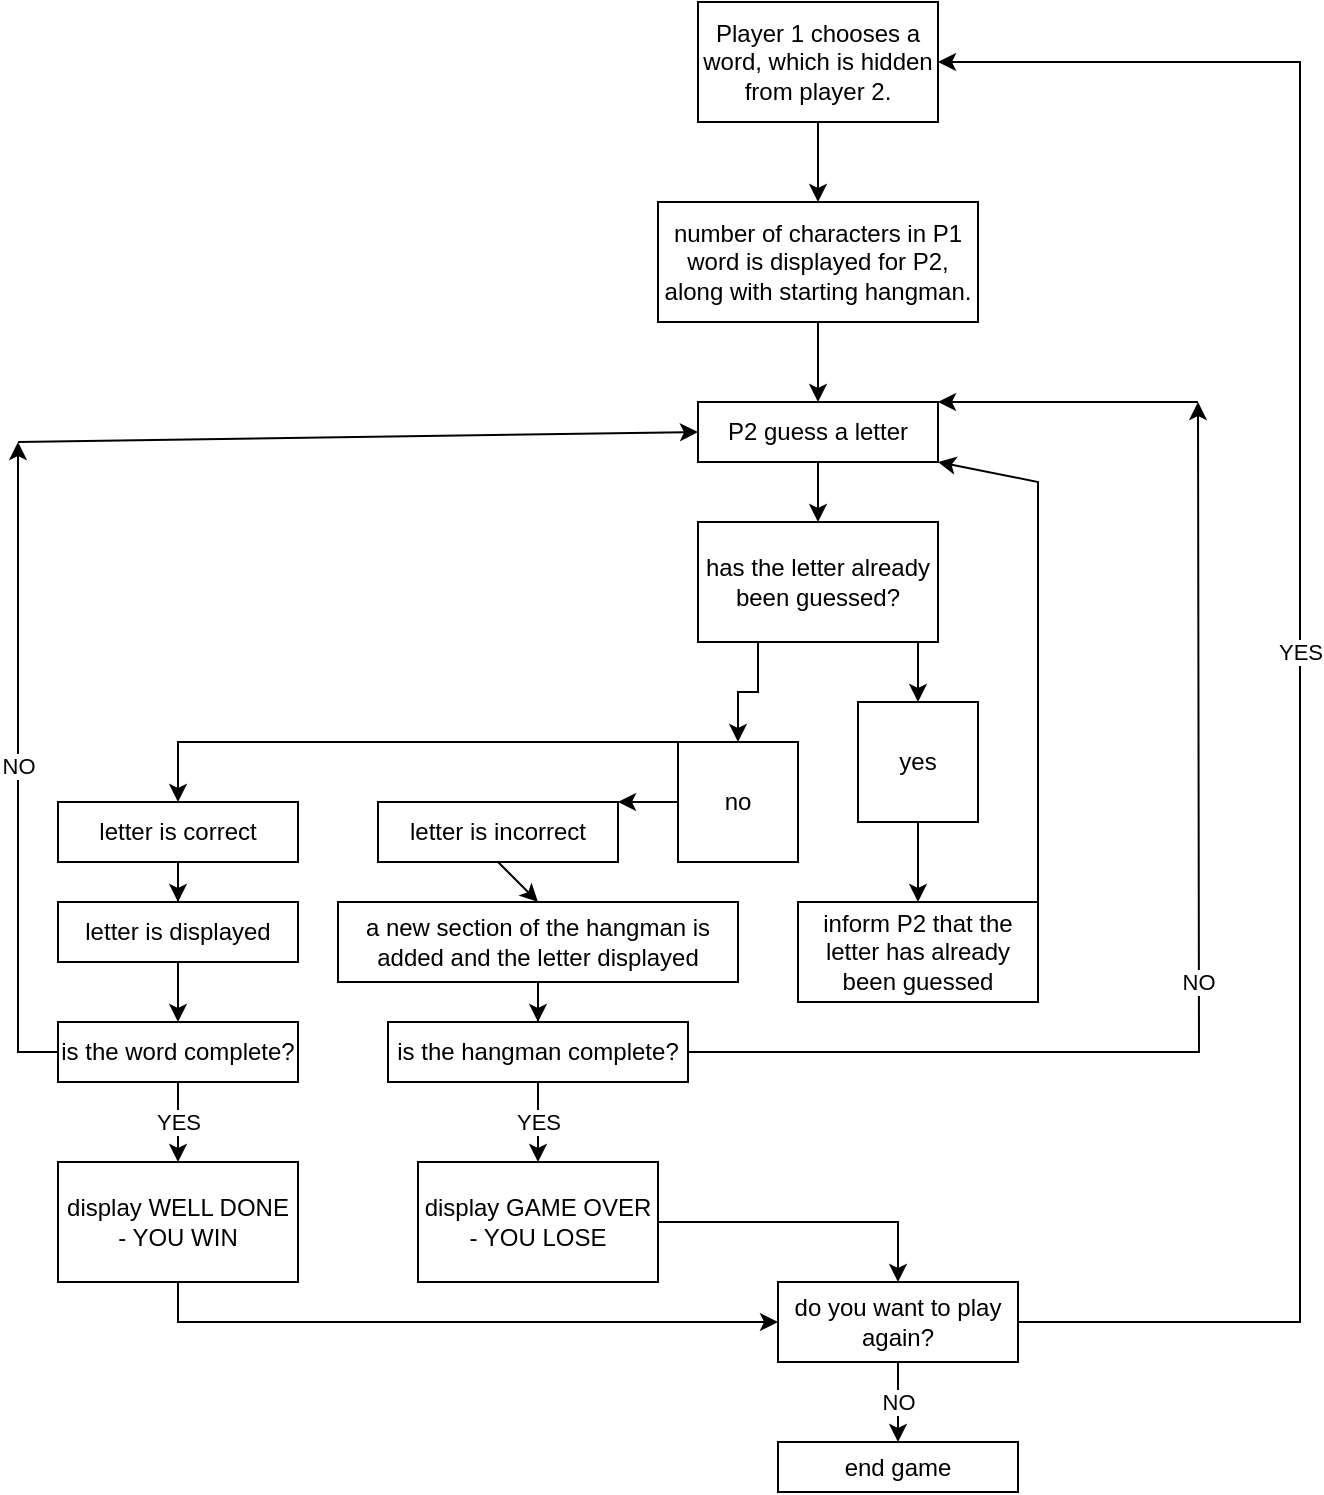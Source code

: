 <mxfile version="24.7.7">
  <diagram name="Page-1" id="S4bO2uHswTxtZCL-0LRK">
    <mxGraphModel dx="882" dy="570" grid="1" gridSize="10" guides="1" tooltips="1" connect="1" arrows="1" fold="1" page="1" pageScale="1" pageWidth="850" pageHeight="1100" math="0" shadow="0">
      <root>
        <mxCell id="0" />
        <mxCell id="1" parent="0" />
        <mxCell id="vwwyMksGz9fF-YNYRffl-1" value="Player 1 chooses a word, which is hidden from player 2." style="rounded=0;whiteSpace=wrap;html=1;" parent="1" vertex="1">
          <mxGeometry x="454" y="20" width="120" height="60" as="geometry" />
        </mxCell>
        <mxCell id="vwwyMksGz9fF-YNYRffl-5" value="" style="edgeStyle=orthogonalEdgeStyle;rounded=0;orthogonalLoop=1;jettySize=auto;html=1;" parent="1" source="vwwyMksGz9fF-YNYRffl-2" target="vwwyMksGz9fF-YNYRffl-4" edge="1">
          <mxGeometry relative="1" as="geometry" />
        </mxCell>
        <mxCell id="vwwyMksGz9fF-YNYRffl-2" value="number of characters in P1 word is displayed for P2, along with starting hangman." style="rounded=0;whiteSpace=wrap;html=1;" parent="1" vertex="1">
          <mxGeometry x="434" y="120" width="160" height="60" as="geometry" />
        </mxCell>
        <mxCell id="vwwyMksGz9fF-YNYRffl-3" value="" style="endArrow=classic;html=1;rounded=0;exitX=0.5;exitY=1;exitDx=0;exitDy=0;" parent="1" source="vwwyMksGz9fF-YNYRffl-1" target="vwwyMksGz9fF-YNYRffl-2" edge="1">
          <mxGeometry width="50" height="50" relative="1" as="geometry">
            <mxPoint x="504" y="320" as="sourcePoint" />
            <mxPoint x="554" y="270" as="targetPoint" />
          </mxGeometry>
        </mxCell>
        <mxCell id="vwwyMksGz9fF-YNYRffl-36" value="" style="edgeStyle=orthogonalEdgeStyle;rounded=0;orthogonalLoop=1;jettySize=auto;html=1;" parent="1" source="vwwyMksGz9fF-YNYRffl-4" target="vwwyMksGz9fF-YNYRffl-35" edge="1">
          <mxGeometry relative="1" as="geometry" />
        </mxCell>
        <mxCell id="vwwyMksGz9fF-YNYRffl-4" value="P2 guess a letter" style="whiteSpace=wrap;html=1;rounded=0;" parent="1" vertex="1">
          <mxGeometry x="454" y="220" width="120" height="30" as="geometry" />
        </mxCell>
        <mxCell id="vwwyMksGz9fF-YNYRffl-9" value="" style="edgeStyle=orthogonalEdgeStyle;rounded=0;orthogonalLoop=1;jettySize=auto;html=1;" parent="1" source="vwwyMksGz9fF-YNYRffl-6" target="vwwyMksGz9fF-YNYRffl-8" edge="1">
          <mxGeometry relative="1" as="geometry" />
        </mxCell>
        <mxCell id="vwwyMksGz9fF-YNYRffl-6" value="letter is correct" style="whiteSpace=wrap;html=1;rounded=0;" parent="1" vertex="1">
          <mxGeometry x="134" y="420" width="120" height="30" as="geometry" />
        </mxCell>
        <mxCell id="vwwyMksGz9fF-YNYRffl-17" value="" style="edgeStyle=orthogonalEdgeStyle;rounded=0;orthogonalLoop=1;jettySize=auto;html=1;" parent="1" source="vwwyMksGz9fF-YNYRffl-8" target="vwwyMksGz9fF-YNYRffl-16" edge="1">
          <mxGeometry relative="1" as="geometry" />
        </mxCell>
        <mxCell id="vwwyMksGz9fF-YNYRffl-8" value="letter is displayed" style="whiteSpace=wrap;html=1;rounded=0;" parent="1" vertex="1">
          <mxGeometry x="134" y="470" width="120" height="30" as="geometry" />
        </mxCell>
        <mxCell id="vwwyMksGz9fF-YNYRffl-12" value="letter is incorrect" style="whiteSpace=wrap;html=1;rounded=0;" parent="1" vertex="1">
          <mxGeometry x="294" y="420" width="120" height="30" as="geometry" />
        </mxCell>
        <mxCell id="vwwyMksGz9fF-YNYRffl-21" value="" style="edgeStyle=orthogonalEdgeStyle;rounded=0;orthogonalLoop=1;jettySize=auto;html=1;" parent="1" source="vwwyMksGz9fF-YNYRffl-13" target="vwwyMksGz9fF-YNYRffl-20" edge="1">
          <mxGeometry relative="1" as="geometry" />
        </mxCell>
        <mxCell id="vwwyMksGz9fF-YNYRffl-13" value="a new section of the hangman is added and the letter displayed" style="whiteSpace=wrap;html=1;rounded=0;" parent="1" vertex="1">
          <mxGeometry x="274" y="470" width="200" height="40" as="geometry" />
        </mxCell>
        <mxCell id="vwwyMksGz9fF-YNYRffl-26" value="YES" style="edgeStyle=orthogonalEdgeStyle;rounded=0;orthogonalLoop=1;jettySize=auto;html=1;" parent="1" source="vwwyMksGz9fF-YNYRffl-16" target="vwwyMksGz9fF-YNYRffl-25" edge="1">
          <mxGeometry relative="1" as="geometry" />
        </mxCell>
        <mxCell id="vwwyMksGz9fF-YNYRffl-55" value="NO" style="edgeStyle=orthogonalEdgeStyle;rounded=0;orthogonalLoop=1;jettySize=auto;html=1;" parent="1" source="vwwyMksGz9fF-YNYRffl-16" edge="1">
          <mxGeometry relative="1" as="geometry">
            <mxPoint x="114" y="240" as="targetPoint" />
          </mxGeometry>
        </mxCell>
        <mxCell id="vwwyMksGz9fF-YNYRffl-16" value="is the word complete?" style="whiteSpace=wrap;html=1;rounded=0;" parent="1" vertex="1">
          <mxGeometry x="134" y="530" width="120" height="30" as="geometry" />
        </mxCell>
        <mxCell id="vwwyMksGz9fF-YNYRffl-24" value="YES" style="edgeStyle=orthogonalEdgeStyle;rounded=0;orthogonalLoop=1;jettySize=auto;html=1;" parent="1" source="vwwyMksGz9fF-YNYRffl-20" target="vwwyMksGz9fF-YNYRffl-23" edge="1">
          <mxGeometry relative="1" as="geometry" />
        </mxCell>
        <mxCell id="vwwyMksGz9fF-YNYRffl-53" value="NO" style="edgeStyle=orthogonalEdgeStyle;rounded=0;orthogonalLoop=1;jettySize=auto;html=1;" parent="1" source="vwwyMksGz9fF-YNYRffl-20" edge="1">
          <mxGeometry relative="1" as="geometry">
            <mxPoint x="704" y="220" as="targetPoint" />
          </mxGeometry>
        </mxCell>
        <mxCell id="vwwyMksGz9fF-YNYRffl-20" value="is the hangman complete?" style="whiteSpace=wrap;html=1;rounded=0;" parent="1" vertex="1">
          <mxGeometry x="299" y="530" width="150" height="30" as="geometry" />
        </mxCell>
        <mxCell id="vwwyMksGz9fF-YNYRffl-57" style="edgeStyle=orthogonalEdgeStyle;rounded=0;orthogonalLoop=1;jettySize=auto;html=1;entryX=0.5;entryY=0;entryDx=0;entryDy=0;" parent="1" source="vwwyMksGz9fF-YNYRffl-23" target="vwwyMksGz9fF-YNYRffl-27" edge="1">
          <mxGeometry relative="1" as="geometry" />
        </mxCell>
        <mxCell id="vwwyMksGz9fF-YNYRffl-23" value="display GAME OVER - YOU LOSE" style="whiteSpace=wrap;html=1;rounded=0;" parent="1" vertex="1">
          <mxGeometry x="314" y="600" width="120" height="60" as="geometry" />
        </mxCell>
        <mxCell id="vwwyMksGz9fF-YNYRffl-58" style="edgeStyle=orthogonalEdgeStyle;rounded=0;orthogonalLoop=1;jettySize=auto;html=1;entryX=0;entryY=0.5;entryDx=0;entryDy=0;exitX=0.5;exitY=1;exitDx=0;exitDy=0;" parent="1" source="vwwyMksGz9fF-YNYRffl-25" target="vwwyMksGz9fF-YNYRffl-27" edge="1">
          <mxGeometry relative="1" as="geometry" />
        </mxCell>
        <mxCell id="vwwyMksGz9fF-YNYRffl-25" value="display WELL DONE - YOU WIN" style="whiteSpace=wrap;html=1;rounded=0;" parent="1" vertex="1">
          <mxGeometry x="134" y="600" width="120" height="60" as="geometry" />
        </mxCell>
        <mxCell id="vwwyMksGz9fF-YNYRffl-31" value="NO" style="edgeStyle=orthogonalEdgeStyle;rounded=0;orthogonalLoop=1;jettySize=auto;html=1;" parent="1" source="vwwyMksGz9fF-YNYRffl-27" target="vwwyMksGz9fF-YNYRffl-30" edge="1">
          <mxGeometry relative="1" as="geometry" />
        </mxCell>
        <mxCell id="vwwyMksGz9fF-YNYRffl-32" value="YES" style="edgeStyle=orthogonalEdgeStyle;rounded=0;orthogonalLoop=1;jettySize=auto;html=1;exitX=1;exitY=0.5;exitDx=0;exitDy=0;entryX=1;entryY=0.5;entryDx=0;entryDy=0;" parent="1" source="vwwyMksGz9fF-YNYRffl-27" target="vwwyMksGz9fF-YNYRffl-1" edge="1">
          <mxGeometry relative="1" as="geometry">
            <mxPoint x="464" y="60" as="targetPoint" />
            <mxPoint x="504" y="680" as="sourcePoint" />
            <Array as="points">
              <mxPoint x="755" y="680" />
              <mxPoint x="755" y="50" />
            </Array>
          </mxGeometry>
        </mxCell>
        <mxCell id="vwwyMksGz9fF-YNYRffl-27" value="do you want to play again?" style="whiteSpace=wrap;html=1;rounded=0;" parent="1" vertex="1">
          <mxGeometry x="494" y="660" width="120" height="40" as="geometry" />
        </mxCell>
        <mxCell id="vwwyMksGz9fF-YNYRffl-30" value="end game" style="whiteSpace=wrap;html=1;rounded=0;" parent="1" vertex="1">
          <mxGeometry x="494" y="740" width="120" height="25" as="geometry" />
        </mxCell>
        <mxCell id="vwwyMksGz9fF-YNYRffl-39" value="" style="edgeStyle=orthogonalEdgeStyle;rounded=0;orthogonalLoop=1;jettySize=auto;html=1;exitX=0.25;exitY=1;exitDx=0;exitDy=0;" parent="1" source="vwwyMksGz9fF-YNYRffl-35" target="vwwyMksGz9fF-YNYRffl-38" edge="1">
          <mxGeometry relative="1" as="geometry" />
        </mxCell>
        <mxCell id="vwwyMksGz9fF-YNYRffl-43" style="edgeStyle=orthogonalEdgeStyle;rounded=0;orthogonalLoop=1;jettySize=auto;html=1;exitX=0.75;exitY=1;exitDx=0;exitDy=0;entryX=0.5;entryY=0;entryDx=0;entryDy=0;" parent="1" source="vwwyMksGz9fF-YNYRffl-35" target="vwwyMksGz9fF-YNYRffl-40" edge="1">
          <mxGeometry relative="1" as="geometry" />
        </mxCell>
        <mxCell id="vwwyMksGz9fF-YNYRffl-35" value="has the letter already been guessed?" style="whiteSpace=wrap;html=1;rounded=0;" parent="1" vertex="1">
          <mxGeometry x="454" y="280" width="120" height="60" as="geometry" />
        </mxCell>
        <mxCell id="vwwyMksGz9fF-YNYRffl-49" style="edgeStyle=orthogonalEdgeStyle;rounded=0;orthogonalLoop=1;jettySize=auto;html=1;exitX=0;exitY=0.25;exitDx=0;exitDy=0;entryX=0.5;entryY=0;entryDx=0;entryDy=0;" parent="1" source="vwwyMksGz9fF-YNYRffl-38" target="vwwyMksGz9fF-YNYRffl-6" edge="1">
          <mxGeometry relative="1" as="geometry">
            <Array as="points">
              <mxPoint x="444" y="390" />
              <mxPoint x="194" y="390" />
            </Array>
          </mxGeometry>
        </mxCell>
        <mxCell id="vwwyMksGz9fF-YNYRffl-50" style="edgeStyle=orthogonalEdgeStyle;rounded=0;orthogonalLoop=1;jettySize=auto;html=1;exitX=0;exitY=0.5;exitDx=0;exitDy=0;entryX=1;entryY=0;entryDx=0;entryDy=0;" parent="1" source="vwwyMksGz9fF-YNYRffl-38" target="vwwyMksGz9fF-YNYRffl-12" edge="1">
          <mxGeometry relative="1" as="geometry" />
        </mxCell>
        <mxCell id="vwwyMksGz9fF-YNYRffl-38" value="no" style="whiteSpace=wrap;html=1;rounded=0;" parent="1" vertex="1">
          <mxGeometry x="444" y="390" width="60" height="60" as="geometry" />
        </mxCell>
        <mxCell id="vwwyMksGz9fF-YNYRffl-45" value="" style="edgeStyle=orthogonalEdgeStyle;rounded=0;orthogonalLoop=1;jettySize=auto;html=1;" parent="1" source="vwwyMksGz9fF-YNYRffl-40" target="vwwyMksGz9fF-YNYRffl-44" edge="1">
          <mxGeometry relative="1" as="geometry" />
        </mxCell>
        <mxCell id="vwwyMksGz9fF-YNYRffl-40" value="yes" style="whiteSpace=wrap;html=1;rounded=0;" parent="1" vertex="1">
          <mxGeometry x="534" y="370" width="60" height="60" as="geometry" />
        </mxCell>
        <mxCell id="vwwyMksGz9fF-YNYRffl-44" value="inform P2 that the letter has already been guessed" style="whiteSpace=wrap;html=1;rounded=0;" parent="1" vertex="1">
          <mxGeometry x="504" y="470" width="120" height="50" as="geometry" />
        </mxCell>
        <mxCell id="vwwyMksGz9fF-YNYRffl-47" value="" style="endArrow=classic;html=1;rounded=0;entryX=1;entryY=1;entryDx=0;entryDy=0;exitX=1;exitY=0;exitDx=0;exitDy=0;" parent="1" source="vwwyMksGz9fF-YNYRffl-44" target="vwwyMksGz9fF-YNYRffl-4" edge="1">
          <mxGeometry width="50" height="50" relative="1" as="geometry">
            <mxPoint x="504" y="260" as="sourcePoint" />
            <mxPoint x="554" y="210" as="targetPoint" />
            <Array as="points">
              <mxPoint x="624" y="260" />
            </Array>
          </mxGeometry>
        </mxCell>
        <mxCell id="vwwyMksGz9fF-YNYRffl-51" value="" style="endArrow=classic;html=1;rounded=0;exitX=0.5;exitY=1;exitDx=0;exitDy=0;entryX=0.5;entryY=0;entryDx=0;entryDy=0;" parent="1" source="vwwyMksGz9fF-YNYRffl-12" target="vwwyMksGz9fF-YNYRffl-13" edge="1">
          <mxGeometry width="50" height="50" relative="1" as="geometry">
            <mxPoint x="504" y="640" as="sourcePoint" />
            <mxPoint x="554" y="590" as="targetPoint" />
          </mxGeometry>
        </mxCell>
        <mxCell id="vwwyMksGz9fF-YNYRffl-52" style="edgeStyle=orthogonalEdgeStyle;rounded=0;orthogonalLoop=1;jettySize=auto;html=1;exitX=0.5;exitY=1;exitDx=0;exitDy=0;" parent="1" source="vwwyMksGz9fF-YNYRffl-20" target="vwwyMksGz9fF-YNYRffl-20" edge="1">
          <mxGeometry relative="1" as="geometry" />
        </mxCell>
        <mxCell id="vwwyMksGz9fF-YNYRffl-54" value="" style="endArrow=classic;html=1;rounded=0;entryX=1;entryY=0;entryDx=0;entryDy=0;" parent="1" target="vwwyMksGz9fF-YNYRffl-4" edge="1">
          <mxGeometry width="50" height="50" relative="1" as="geometry">
            <mxPoint x="704" y="220" as="sourcePoint" />
            <mxPoint x="554" y="430" as="targetPoint" />
          </mxGeometry>
        </mxCell>
        <mxCell id="vwwyMksGz9fF-YNYRffl-56" value="" style="endArrow=classic;html=1;rounded=0;entryX=0;entryY=0.5;entryDx=0;entryDy=0;" parent="1" target="vwwyMksGz9fF-YNYRffl-4" edge="1">
          <mxGeometry width="50" height="50" relative="1" as="geometry">
            <mxPoint x="114" y="240" as="sourcePoint" />
            <mxPoint x="554" y="430" as="targetPoint" />
          </mxGeometry>
        </mxCell>
      </root>
    </mxGraphModel>
  </diagram>
</mxfile>
